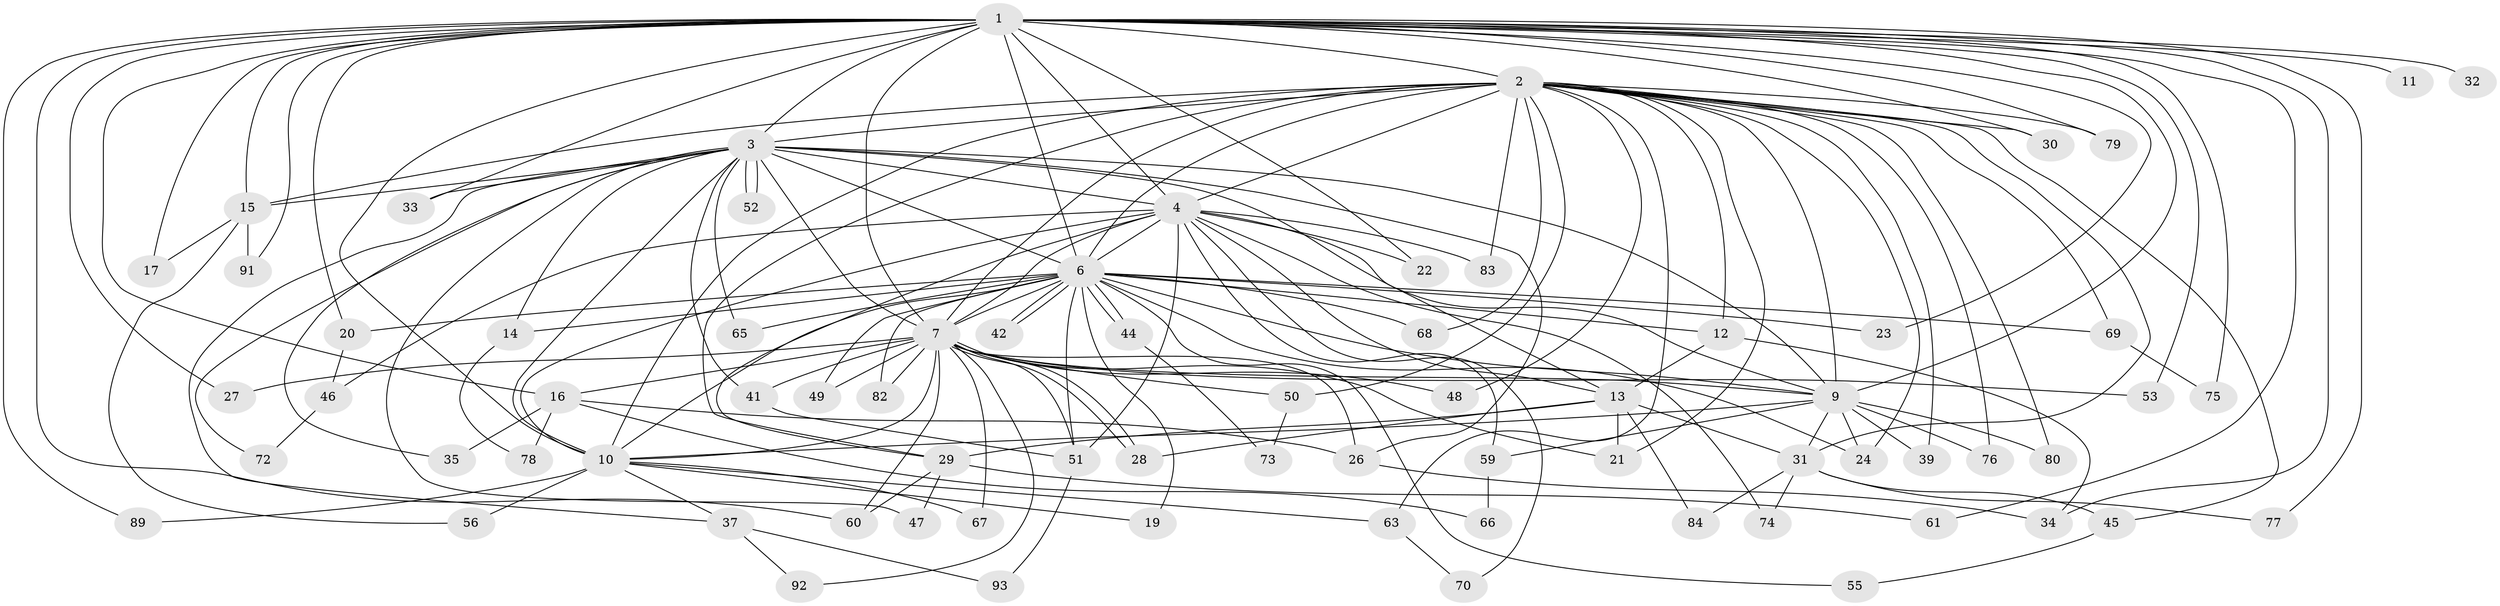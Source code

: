 // original degree distribution, {15: 0.021505376344086023, 20: 0.010752688172043012, 25: 0.021505376344086023, 19: 0.010752688172043012, 16: 0.021505376344086023, 28: 0.021505376344086023, 2: 0.6021505376344086, 4: 0.07526881720430108, 6: 0.03225806451612903, 5: 0.03225806451612903, 3: 0.15053763440860216}
// Generated by graph-tools (version 1.1) at 2025/41/03/06/25 10:41:37]
// undirected, 73 vertices, 168 edges
graph export_dot {
graph [start="1"]
  node [color=gray90,style=filled];
  1 [super="+8"];
  2 [super="+5"];
  3 [super="+43"];
  4 [super="+58"];
  6 [super="+85"];
  7 [super="+90"];
  9 [super="+38"];
  10 [super="+87"];
  11;
  12;
  13 [super="+36"];
  14 [super="+18"];
  15 [super="+81"];
  16 [super="+25"];
  17;
  19;
  20;
  21 [super="+88"];
  22;
  23;
  24;
  26 [super="+62"];
  27;
  28 [super="+57"];
  29 [super="+71"];
  30;
  31 [super="+40"];
  32;
  33;
  34 [super="+86"];
  35;
  37;
  39;
  41 [super="+64"];
  42;
  44;
  45;
  46;
  47;
  48;
  49;
  50;
  51 [super="+54"];
  52;
  53;
  55;
  56;
  59;
  60;
  61;
  63;
  65;
  66;
  67;
  68;
  69;
  70;
  72;
  73;
  74;
  75;
  76;
  77;
  78;
  79;
  80;
  82;
  83;
  84;
  89;
  91;
  92;
  93;
  1 -- 2 [weight=4];
  1 -- 3 [weight=3];
  1 -- 4 [weight=2];
  1 -- 6 [weight=2];
  1 -- 7 [weight=2];
  1 -- 9 [weight=2];
  1 -- 10 [weight=3];
  1 -- 16 [weight=2];
  1 -- 17;
  1 -- 23;
  1 -- 53;
  1 -- 77;
  1 -- 11;
  1 -- 75;
  1 -- 15;
  1 -- 79;
  1 -- 20;
  1 -- 22;
  1 -- 89;
  1 -- 27;
  1 -- 91;
  1 -- 30;
  1 -- 32;
  1 -- 33;
  1 -- 34;
  1 -- 60;
  1 -- 61;
  2 -- 3 [weight=2];
  2 -- 4 [weight=2];
  2 -- 6 [weight=2];
  2 -- 7 [weight=2];
  2 -- 9 [weight=2];
  2 -- 10 [weight=2];
  2 -- 15;
  2 -- 21;
  2 -- 24;
  2 -- 29;
  2 -- 30;
  2 -- 31;
  2 -- 39;
  2 -- 48;
  2 -- 50;
  2 -- 69;
  2 -- 76;
  2 -- 68;
  2 -- 12;
  2 -- 45;
  2 -- 79;
  2 -- 80;
  2 -- 83;
  2 -- 63;
  3 -- 4;
  3 -- 6 [weight=2];
  3 -- 7;
  3 -- 9;
  3 -- 10;
  3 -- 13;
  3 -- 14 [weight=2];
  3 -- 26;
  3 -- 33;
  3 -- 35;
  3 -- 37;
  3 -- 41;
  3 -- 47;
  3 -- 52;
  3 -- 52;
  3 -- 65;
  3 -- 72;
  3 -- 15;
  4 -- 6 [weight=2];
  4 -- 7;
  4 -- 9;
  4 -- 10;
  4 -- 13;
  4 -- 22;
  4 -- 29;
  4 -- 46;
  4 -- 51;
  4 -- 59;
  4 -- 70;
  4 -- 74;
  4 -- 83;
  6 -- 7;
  6 -- 9;
  6 -- 10;
  6 -- 12;
  6 -- 14;
  6 -- 19;
  6 -- 20;
  6 -- 23;
  6 -- 24;
  6 -- 42;
  6 -- 42;
  6 -- 44;
  6 -- 44;
  6 -- 49;
  6 -- 51;
  6 -- 55;
  6 -- 65;
  6 -- 68;
  6 -- 69;
  6 -- 82;
  7 -- 9;
  7 -- 10;
  7 -- 16;
  7 -- 27;
  7 -- 28;
  7 -- 28;
  7 -- 41;
  7 -- 48;
  7 -- 49;
  7 -- 50;
  7 -- 53;
  7 -- 67;
  7 -- 82;
  7 -- 92;
  7 -- 51;
  7 -- 60;
  7 -- 21;
  7 -- 26;
  9 -- 10;
  9 -- 31;
  9 -- 39;
  9 -- 59;
  9 -- 76;
  9 -- 80;
  9 -- 24;
  10 -- 19;
  10 -- 37;
  10 -- 56;
  10 -- 63;
  10 -- 67;
  10 -- 89;
  12 -- 34;
  12 -- 13;
  13 -- 21;
  13 -- 84;
  13 -- 31;
  13 -- 28;
  13 -- 29;
  14 -- 78;
  15 -- 17;
  15 -- 56;
  15 -- 91;
  16 -- 66;
  16 -- 78;
  16 -- 26;
  16 -- 35;
  20 -- 46;
  26 -- 34;
  29 -- 47;
  29 -- 60;
  29 -- 61;
  31 -- 45;
  31 -- 74;
  31 -- 77;
  31 -- 84;
  37 -- 92;
  37 -- 93;
  41 -- 51;
  44 -- 73;
  45 -- 55;
  46 -- 72;
  50 -- 73;
  51 -- 93;
  59 -- 66;
  63 -- 70;
  69 -- 75;
}
